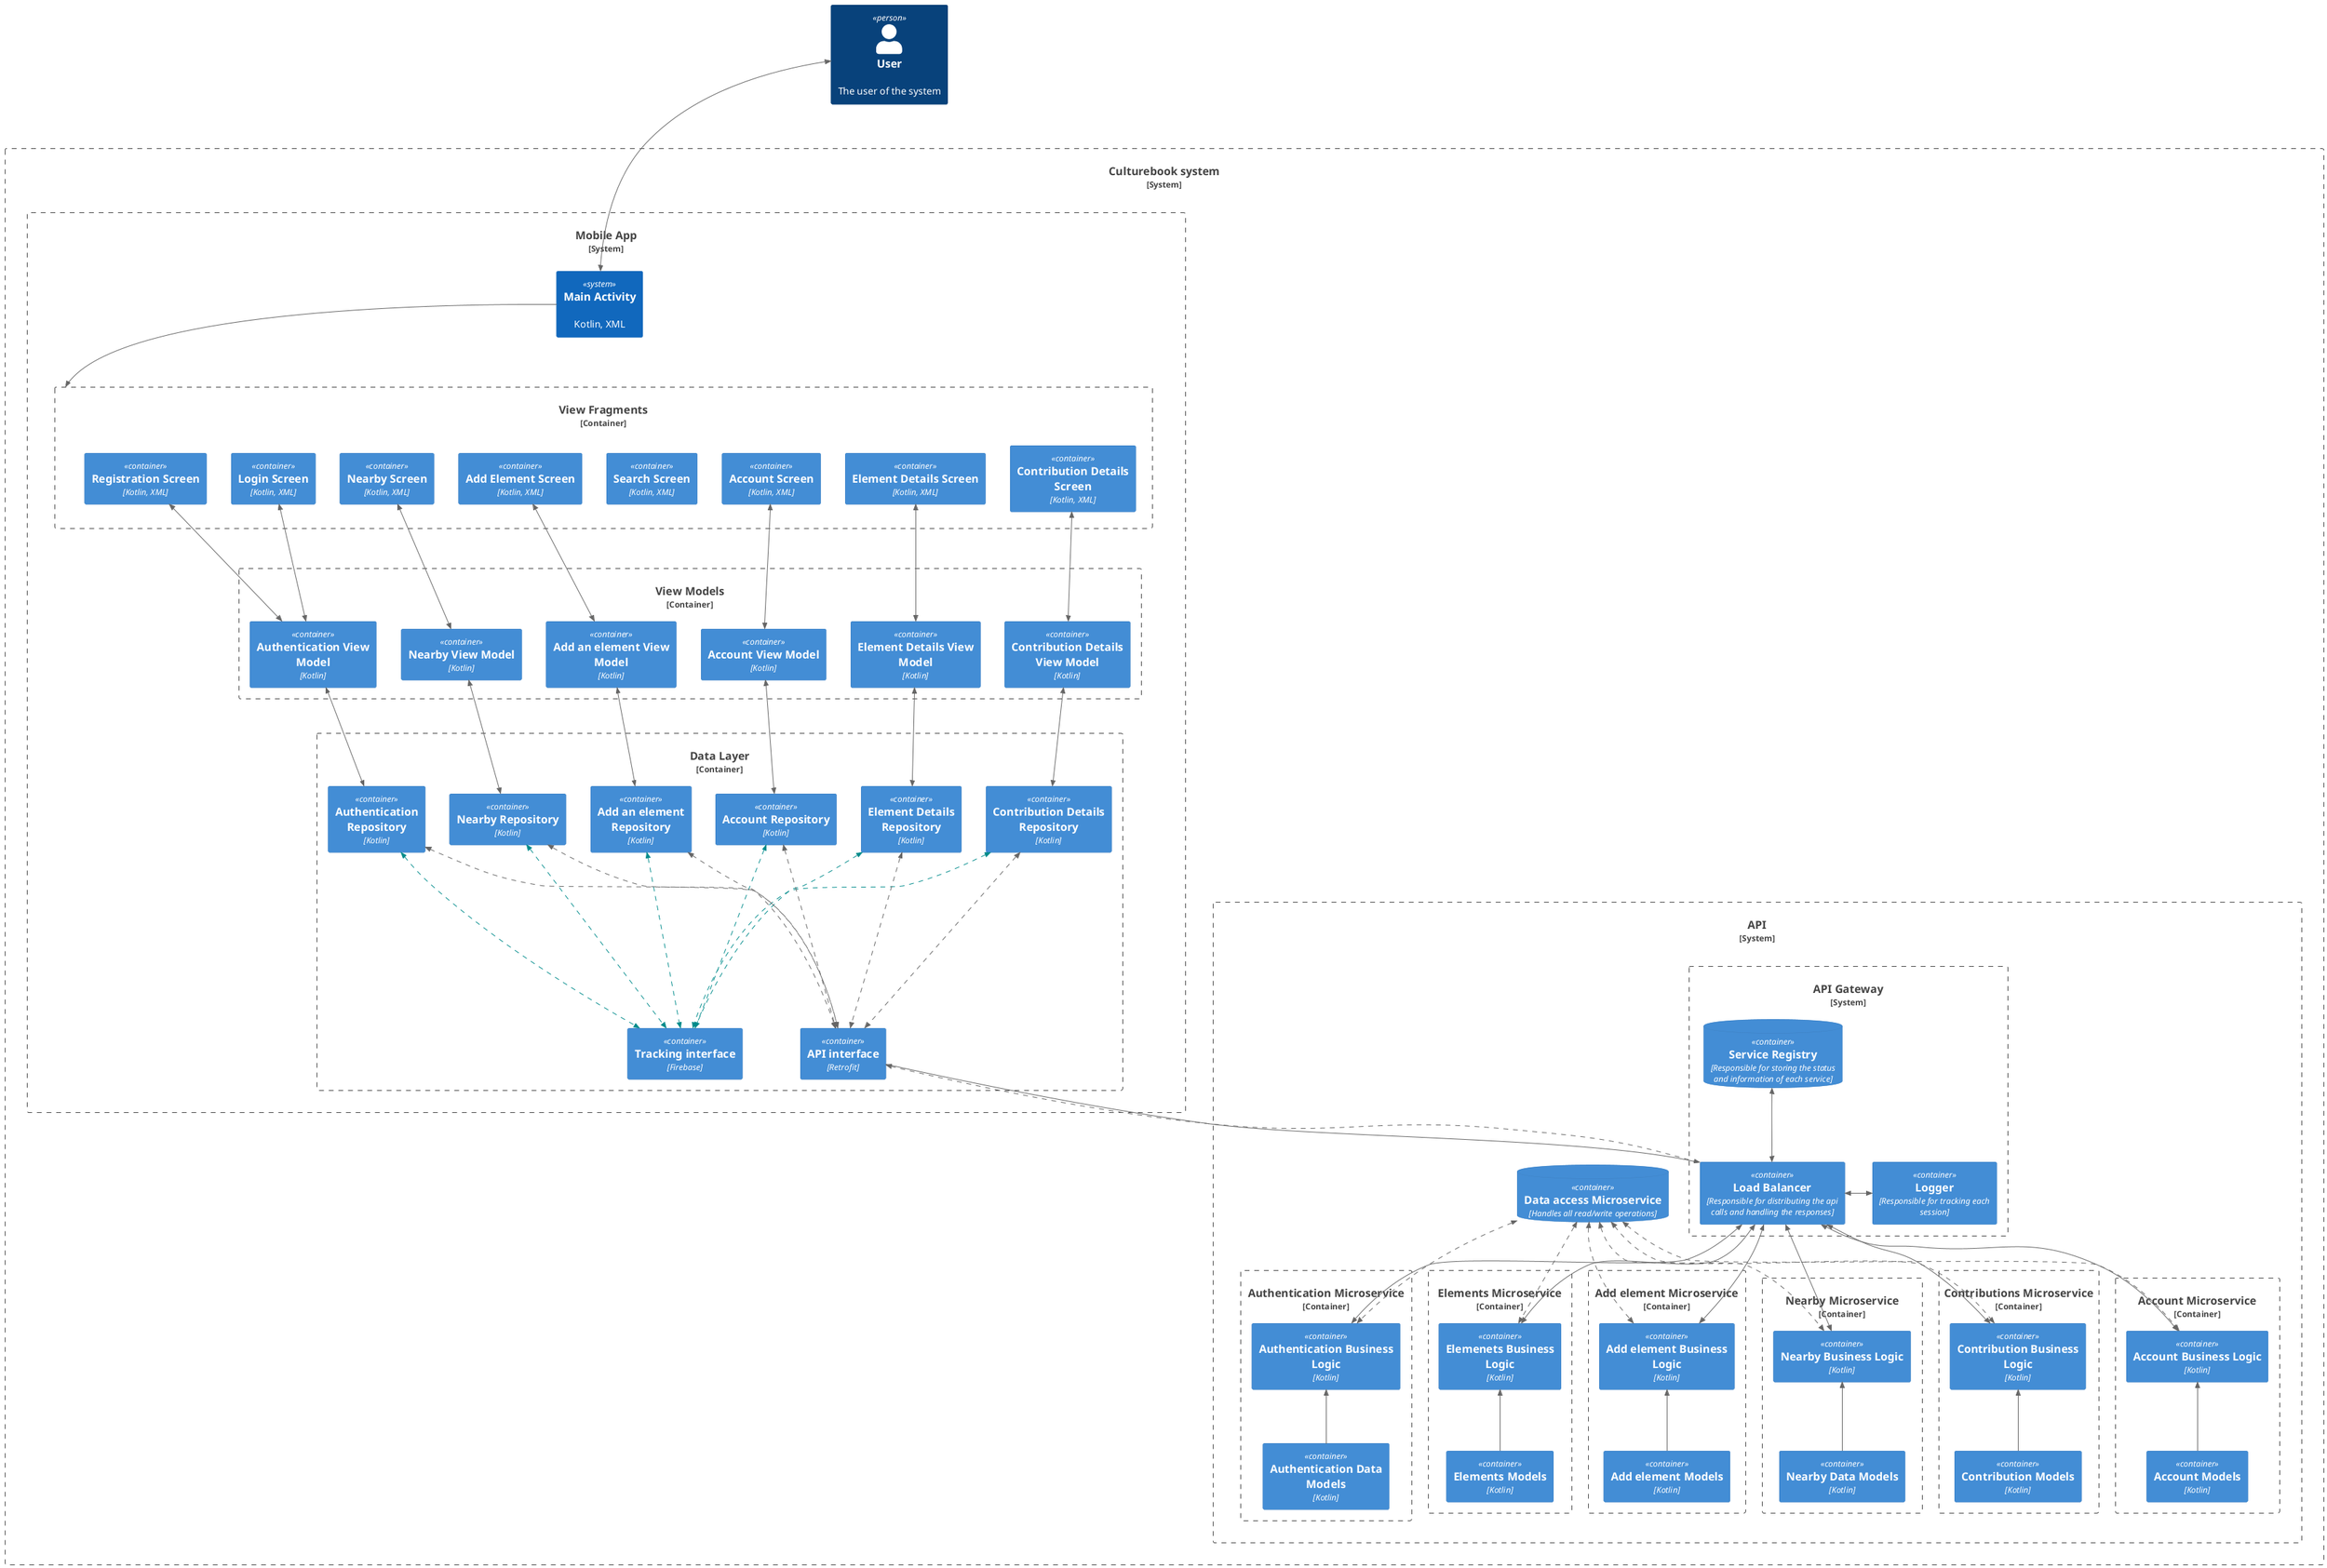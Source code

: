 @startuml
!include <C4/C4_Container>

' Style
AddRelTag("response_tag", $lineStyle = DashedLine())
AddRelTag("track_tag",$lineColor="darkcyan" ,$lineStyle = DashedLine())


Person(user, "User", "The user of the system")

System_Boundary(local, "Culturebook system") {
    ' Client

    System_Boundary(client_bound, "Mobile App") {
        
        System(activity, "Main Activity", "Kotlin, XML")

        Container_Boundary(view_fragments, "View Fragments") {
            Container(registerScreen, "Registration Screen", "Kotlin, XML")
            Container(loginScreen, "Login Screen", "Kotlin, XML")
            Container(nearbyScreen, "Nearby Screen", "Kotlin, XML")
            Container(searchScreen, "Search Screen", "Kotlin, XML")
            Container(addElementScreen, "Add Element Screen", "Kotlin, XML")
            Container(elementDetailsScreen, "Element Details Screen", "Kotlin, XML")
            Container(contributionDetailsScreen, "Contribution Details Screen", "Kotlin, XML")
            Container(accountScreen, "Account Screen", "Kotlin, XML")
        }

        Container_Boundary(view_model, "View Models") {
            Container(authVM, "Authentication View Model", "Kotlin")
            Container(nearbyVM, "Nearby View Model", "Kotlin")
            Container(elementVM, "Element Details View Model", "Kotlin")
            Container(contributionVM, "Contribution Details View Model", "Kotlin")
            Container(addVM, "Add an element View Model", "Kotlin")
            Container(accountVM, "Account View Model", "Kotlin")
        }

        Container_Boundary(data_access, "Data Layer"){
            Container(api_interface, "API interface", "Retrofit")
            Container(track_interface, "Tracking interface", "Firebase")
            Container(authRepo, "Authentication Repository", "Kotlin")
            Container(nearbyRepo, "Nearby Repository", "Kotlin")
            Container(elementRepo, "Element Details Repository", "Kotlin")
            Container(contributionRepo, "Contribution Details Repository", "Kotlin")
            Container(addRepo, "Add an element Repository", "Kotlin")
            Container(accountRepo, "Account Repository", "Kotlin")
        }

        ' Relations
        BiRel_U(track_interface, authRepo, " ",$tags="track_tag")
        BiRel_U(track_interface, nearbyRepo, " ",$tags="track_tag")
        BiRel_U(track_interface, elementRepo, " ",$tags="track_tag")
        BiRel_U(track_interface, contributionRepo, " ",$tags="track_tag")
        BiRel_U(track_interface, addRepo, " ",$tags="track_tag")
        BiRel_U(track_interface, accountRepo, " ",$tags="track_tag")
        
        BiRel_U(api_interface, authRepo, " ", $tags="response_tag")
        BiRel_U(api_interface, nearbyRepo, " ", $tags="response_tag")
        BiRel_U(api_interface, elementRepo, " ", $tags="response_tag")
        BiRel_U(api_interface, contributionRepo, " ", $tags="response_tag")
        BiRel_U(api_interface, addRepo, " ", $tags="response_tag")
        BiRel_U(api_interface, accountRepo, " ", $tags="response_tag")

        BiRel_D(authVM, authRepo, " ")
        BiRel_D(nearbyVM, nearbyRepo, " ")
        BiRel_D(elementVM, elementRepo, " ")
        BiRel_D(contributionVM, contributionRepo, " ")
        BiRel_D(addVM, addRepo, " ")
        BiRel_D(accountVM, accountRepo, " ")

        BiRel_D(registerScreen, authVM, " ")
        BiRel_D(loginScreen, authVM, " ")
        BiRel_D(nearbyScreen, nearbyVM, " ")
        BiRel_D(elementDetailsScreen, elementVM, " ")
        BiRel_D(contributionDetailsScreen, contributionVM, " ")
        BiRel_D(addElementScreen, addVM, " ")
        BiRel_D(accountScreen, accountVM, " ")

        Rel_D(activity, view_fragments, " ")
    }

    ' Backend
    System_Boundary(api_bound, "API") {
        System_Boundary(api_gw, "API Gateway") {
            ContainerDb(service_reg, "Service Registry", "Responsible for storing the status and information of each service")
            Container(load_balance, "Load Balancer", "Responsible for distributing the api calls and handling the responses")
            Container(logger, "Logger", "Responsible for tracking each session")

            ' Relations
            BiRel(service_reg, load_balance, " ")
            BiRel_R(load_balance, logger, " ")
        }
        
        
        Container_Boundary(auth, "Authentication Microservice") {
            Container(auth_model, "Authentication Data Models", "Kotlin")
            Container(auth_logic, "Authentication Business Logic", "Kotlin")
            Rel_U(auth_model, auth_logic, " ")
        }

        Container_Boundary(nearby, "Nearby Microservice") {
            Container(nearby_model, "Nearby Data Models", "Kotlin")
            Container(nearby_logic, "Nearby Business Logic", "Kotlin")
            Rel_U(nearby_model, nearby_logic, " ")
        }

        Container_Boundary(element, "Elements Microservice") {
            Container(element_model, "Elements Models", "Kotlin")
            Container(element_logic, "Elemenets Business Logic", "Kotlin")
            Rel_U(element_model, element_logic, " ")
        }

        Container_Boundary(contribution, "Contributions Microservice") {
            Container(contr_model, "Contribution Models", "Kotlin")
            Container(contr_logic, "Contribution Business Logic", "Kotlin")
            Rel_U(contr_model, contr_logic, " ")
        }

        Container_Boundary(add_element, "Add element Microservice") {
            Container(add_model, "Add element Models", "Kotlin")
            Container(add_logic, "Add element Business Logic", "Kotlin")
            Rel_U(add_model, add_logic, " ")
        }

        Container_Boundary(account, "Account Microservice") {
            Container(account_model, "Account Models", "Kotlin")
            Container(account_logic, "Account Business Logic", "Kotlin")
            Rel_U(account_model, account_logic, " ")
        }

        ContainerDb(db, "Data access Microservice", "Handles all read/write operations")
        
        ' Layout

        Lay_U(load_balance, service_reg)

        ' Relations

        BiRel_D(load_balance, auth_logic, " ")
        BiRel_D(load_balance, nearby_logic, " ")
        BiRel_D(load_balance, element_logic, " ")
        BiRel_D(load_balance, contr_logic, " ")
        BiRel_D(load_balance, add_logic, " ")
        BiRel_D(load_balance, account_logic, " ")

        BiRel_D(db, auth_logic, " ", $tags="response_tag")
        BiRel_D(db, nearby_logic, " ", $tags="response_tag")
        BiRel_D(db, element_logic, " ", $tags="response_tag")
        BiRel_D(db, contr_logic, " ", $tags="response_tag")
        BiRel_D(db, add_logic, " ", $tags="response_tag")
        BiRel_D(db, account_logic, " ", $tags="response_tag")
    }
}

' Layout & Styles
Lay_U(client_bound, user)
Lay_U(api_bound, client_bound)

' Api Relations
Rel_D(api_interface, load_balance, " ")
Rel_U(load_balance, api_interface, " ", $tags="response_tag")

' User relations
BiRel(user, activity, " ")
@enduml
